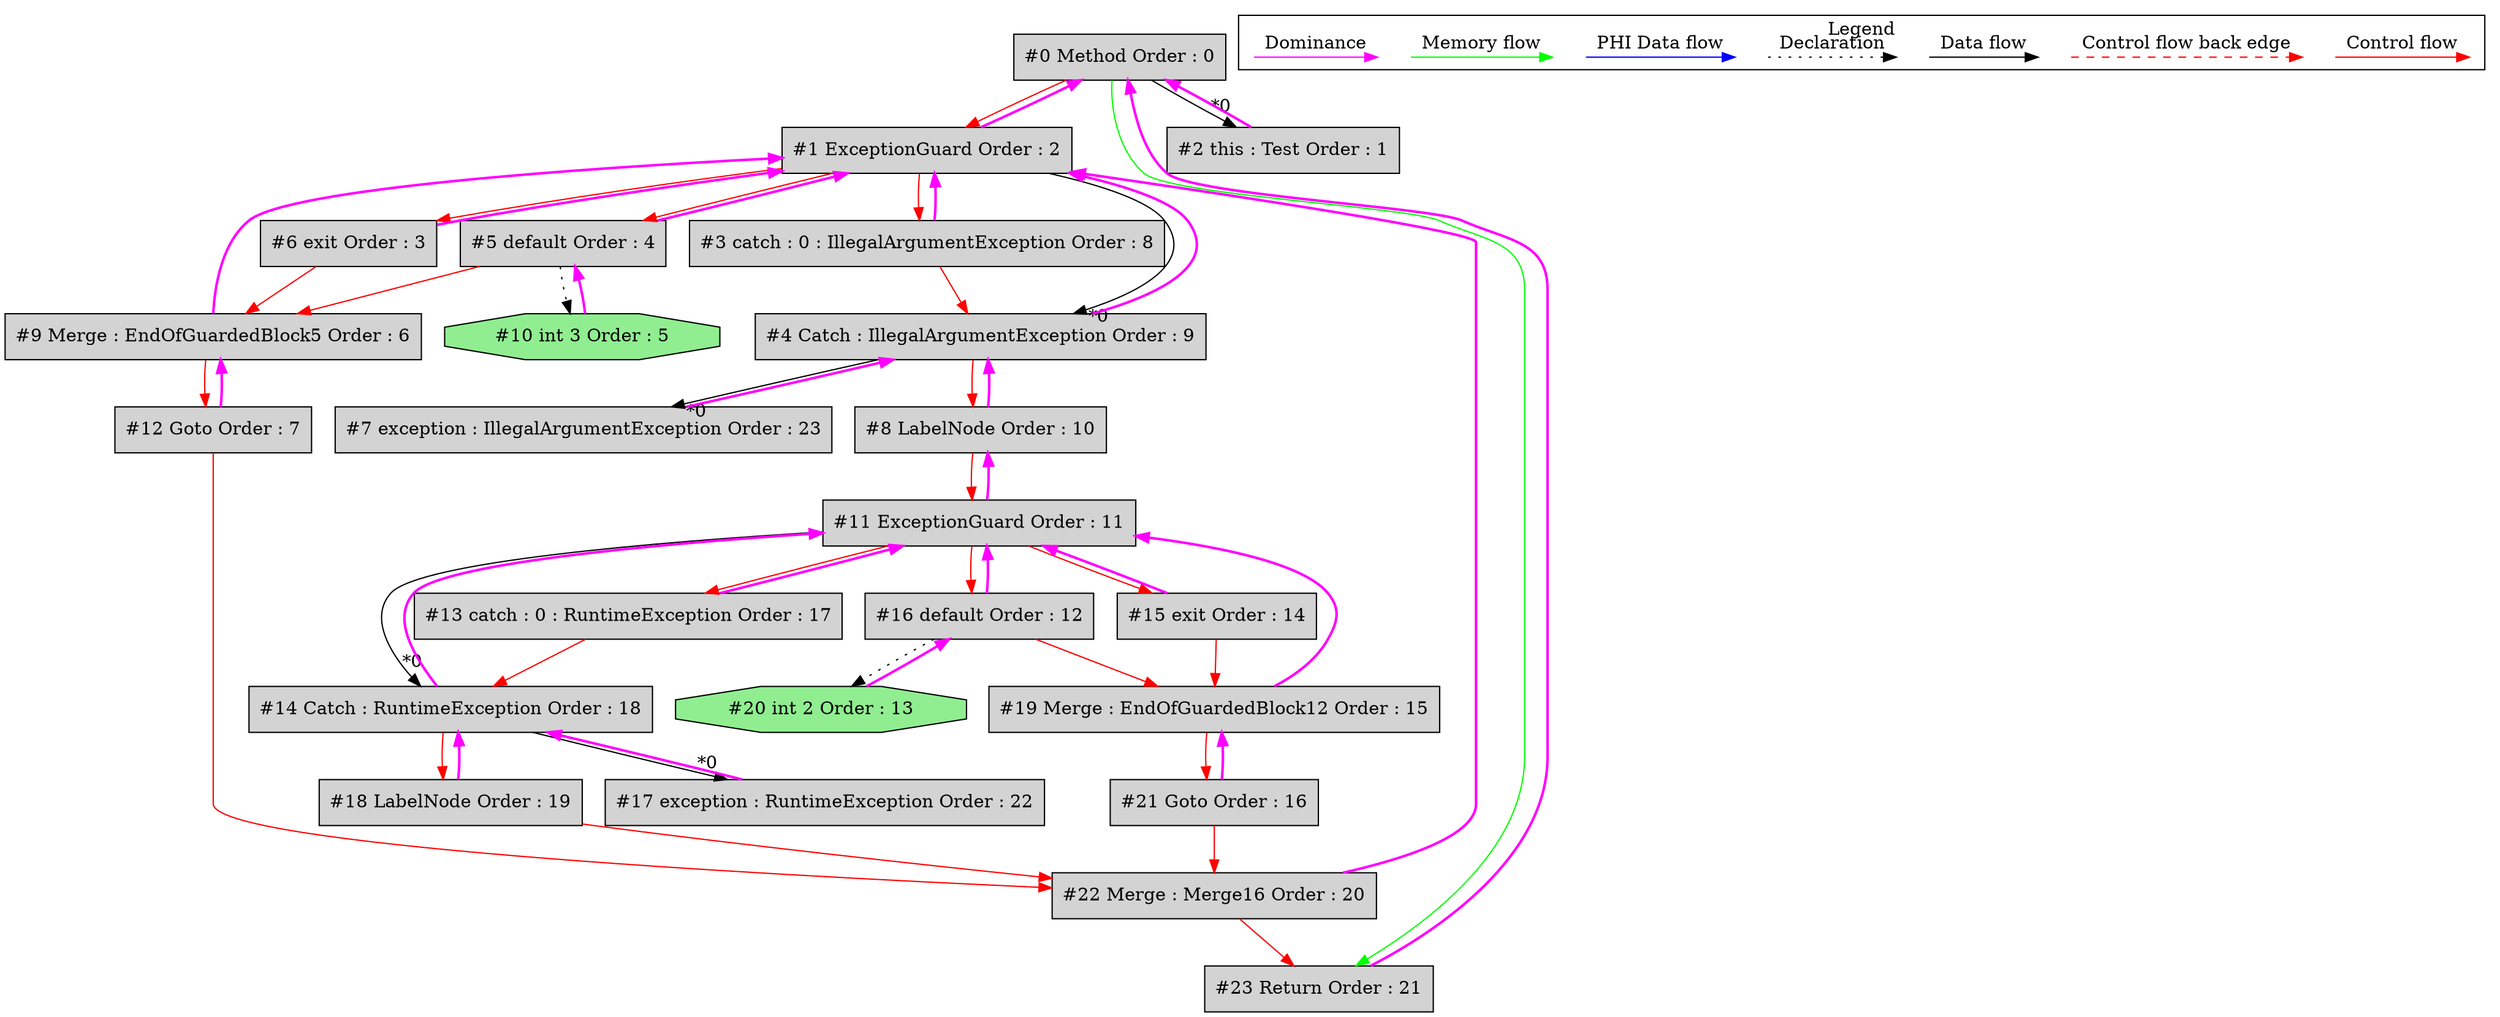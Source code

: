 digraph debugoutput {
 ordering="in";
 node0[label="#0 Method Order : 0",shape=box, fillcolor=lightgrey, style=filled];
 node1[label="#1 ExceptionGuard Order : 2",shape=box, fillcolor=lightgrey, style=filled];
 node1 -> node0[dir="forward" color="fuchsia" penwidth="2"];
 node0 -> node1[labeldistance=2, color=red, fontcolor=red];
 node2[label="#2 this : Test Order : 1",shape=box, fillcolor=lightgrey, style=filled];
 node2 -> node0[dir="forward" color="fuchsia" penwidth="2"];
 node0 -> node2[headlabel="*0", labeldistance=2];
 node3[label="#3 catch : 0 : IllegalArgumentException Order : 8",shape=box, fillcolor=lightgrey, style=filled];
 node3 -> node1[dir="forward" color="fuchsia" penwidth="2"];
 node1 -> node3[labeldistance=2, color=red, fontcolor=red];
 node4[label="#4 Catch : IllegalArgumentException Order : 9",shape=box, fillcolor=lightgrey, style=filled];
 node4 -> node1[dir="forward" color="fuchsia" penwidth="2"];
 node1 -> node4[headlabel="*0", labeldistance=2];
 node3 -> node4[labeldistance=2, color=red, fontcolor=red];
 node5[label="#5 default Order : 4",shape=box, fillcolor=lightgrey, style=filled];
 node5 -> node1[dir="forward" color="fuchsia" penwidth="2"];
 node1 -> node5[labeldistance=2, color=red, fontcolor=red];
 node6[label="#6 exit Order : 3",shape=box, fillcolor=lightgrey, style=filled];
 node6 -> node1[dir="forward" color="fuchsia" penwidth="2"];
 node1 -> node6[labeldistance=2, color=red, fontcolor=red];
 node7[label="#7 exception : IllegalArgumentException Order : 23",shape=box, fillcolor=lightgrey, style=filled];
 node7 -> node4[dir="forward" color="fuchsia" penwidth="2"];
 node4 -> node7[headlabel="*0", labeldistance=2];
 node8[label="#8 LabelNode Order : 10",shape=box, fillcolor=lightgrey, style=filled];
 node8 -> node4[dir="forward" color="fuchsia" penwidth="2"];
 node4 -> node8[labeldistance=2, color=red, fontcolor=red];
 node9[label="#9 Merge : EndOfGuardedBlock5 Order : 6",shape=box, fillcolor=lightgrey, style=filled];
 node9 -> node1[dir="forward" color="fuchsia" penwidth="2"];
 node5 -> node9[labeldistance=2, color=red, fontcolor=red];
 node6 -> node9[labeldistance=2, color=red, fontcolor=red];
 node10[label="#10 int 3 Order : 5",shape=octagon, fillcolor=lightgreen, style=filled];
 node10 -> node5[dir="forward" color="fuchsia" penwidth="2"];
 node5 -> node10[style=dotted];
 node11[label="#11 ExceptionGuard Order : 11",shape=box, fillcolor=lightgrey, style=filled];
 node11 -> node8[dir="forward" color="fuchsia" penwidth="2"];
 node8 -> node11[labeldistance=2, color=red, fontcolor=red];
 node12[label="#12 Goto Order : 7",shape=box, fillcolor=lightgrey, style=filled];
 node12 -> node9[dir="forward" color="fuchsia" penwidth="2"];
 node9 -> node12[labeldistance=2, color=red, fontcolor=red];
 node13[label="#13 catch : 0 : RuntimeException Order : 17",shape=box, fillcolor=lightgrey, style=filled];
 node13 -> node11[dir="forward" color="fuchsia" penwidth="2"];
 node11 -> node13[labeldistance=2, color=red, fontcolor=red];
 node14[label="#14 Catch : RuntimeException Order : 18",shape=box, fillcolor=lightgrey, style=filled];
 node14 -> node11[dir="forward" color="fuchsia" penwidth="2"];
 node11 -> node14[headlabel="*0", labeldistance=2];
 node13 -> node14[labeldistance=2, color=red, fontcolor=red];
 node15[label="#15 exit Order : 14",shape=box, fillcolor=lightgrey, style=filled];
 node15 -> node11[dir="forward" color="fuchsia" penwidth="2"];
 node11 -> node15[labeldistance=2, color=red, fontcolor=red];
 node16[label="#16 default Order : 12",shape=box, fillcolor=lightgrey, style=filled];
 node16 -> node11[dir="forward" color="fuchsia" penwidth="2"];
 node11 -> node16[labeldistance=2, color=red, fontcolor=red];
 node17[label="#17 exception : RuntimeException Order : 22",shape=box, fillcolor=lightgrey, style=filled];
 node17 -> node14[dir="forward" color="fuchsia" penwidth="2"];
 node14 -> node17[headlabel="*0", labeldistance=2];
 node18[label="#18 LabelNode Order : 19",shape=box, fillcolor=lightgrey, style=filled];
 node18 -> node14[dir="forward" color="fuchsia" penwidth="2"];
 node14 -> node18[labeldistance=2, color=red, fontcolor=red];
 node19[label="#19 Merge : EndOfGuardedBlock12 Order : 15",shape=box, fillcolor=lightgrey, style=filled];
 node19 -> node11[dir="forward" color="fuchsia" penwidth="2"];
 node16 -> node19[labeldistance=2, color=red, fontcolor=red];
 node15 -> node19[labeldistance=2, color=red, fontcolor=red];
 node20[label="#20 int 2 Order : 13",shape=octagon, fillcolor=lightgreen, style=filled];
 node20 -> node16[dir="forward" color="fuchsia" penwidth="2"];
 node16 -> node20[style=dotted];
 node21[label="#21 Goto Order : 16",shape=box, fillcolor=lightgrey, style=filled];
 node21 -> node19[dir="forward" color="fuchsia" penwidth="2"];
 node19 -> node21[labeldistance=2, color=red, fontcolor=red];
 node22[label="#22 Merge : Merge16 Order : 20",shape=box, fillcolor=lightgrey, style=filled];
 node22 -> node1[dir="forward" color="fuchsia" penwidth="2"];
 node12 -> node22[labeldistance=2, color=red, fontcolor=red];
 node21 -> node22[labeldistance=2, color=red, fontcolor=red];
 node18 -> node22[labeldistance=2, color=red, fontcolor=red];
 node23[label="#23 Return Order : 21",shape=box, fillcolor=lightgrey, style=filled];
 node23 -> node0[dir="forward" color="fuchsia" penwidth="2"];
 node22 -> node23[labeldistance=2, color=red, fontcolor=red];
 node0 -> node23[labeldistance=2, color=green, constraint=false];
 subgraph cluster_000 {
  label = "Legend";
  node [shape=point]
  {
   rank=same;
   c0 [style = invis];
   c1 [style = invis];
   c2 [style = invis];
   c3 [style = invis];
   d0 [style = invis];
   d1 [style = invis];
   d2 [style = invis];
   d3 [style = invis];
   d4 [style = invis];
   d5 [style = invis];
   d6 [style = invis];
   d7 [style = invis];
   d8 [style = invis];
   d9 [style = invis];
  }
  c0 -> c1 [label="Control flow", style=solid, color=red]
  c2 -> c3 [label="Control flow back edge", style=dashed, color=red]
  d0 -> d1 [label="Data flow"]
  d2 -> d3 [label="Declaration", style=dotted]
  d4 -> d5 [label="PHI Data flow", color=blue]
  d6 -> d7 [label="Memory flow", color=green]
  d8 -> d9 [label="Dominance", color=fuchsia, style=solid]
 }

}

